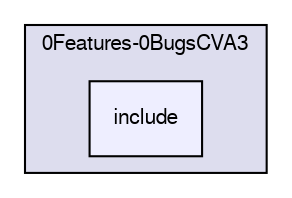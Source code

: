 digraph "include" {
  compound=true
  node [ fontsize="10", fontname="FreeSans"];
  edge [ labelfontsize="10", labelfontname="FreeSans"];
  subgraph clusterdir_494011d88441c303ca0df2a05eb3908c {
    graph [ bgcolor="#ddddee", pencolor="black", label="0Features-0BugsCVA3" fontname="FreeSans", fontsize="10", URL="dir_494011d88441c303ca0df2a05eb3908c.html"]
  dir_c25995846b196189a07e09f9cbd77f31 [shape=box, label="include", style="filled", fillcolor="#eeeeff", pencolor="black", URL="dir_c25995846b196189a07e09f9cbd77f31.html"];
  }
}
